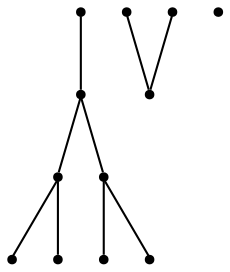 graph {
  node [shape=point,comment="{\"directed\":false,\"doi\":\"10.1007/978-3-540-70904-6_7\",\"figure\":\"7 (3)\"}"]

  v0 [pos="1434.6293650072676,448.40613471137146"]
  v1 [pos="1487.7517214752907,502.29356553819446"]
  v2 [pos="1557.367827943314,449.0164862738715"]
  v3 [pos="1399.5551235465116,306.7582236395941"]
  v4 [pos="1399.3259129723838,224.9081081814236"]
  v5 [pos="1462.8314861918602,244.49250962999133"]
  v6 [pos="1354.0435183502907,416.1894904242621"]
  v7 [pos="1354.0185274345931,543.2186550564236"]
  v8 [pos="1270.3780023619188,415.57894812689887"]
  v9 [pos="1242.3519304142442,387.13313208685975"]
  v10 [pos="1178.3869186046513,415.9601635403103"]
  v11 [pos="1162.8110919331396,519.0497504340278"]

  v0 -- v1 [id="-1",pos="1434.6293650072676,448.40613471137146 1436.613026889535,487.72574530707465 1467.5396984011627,482.4800279405382 1487.7517214752907,502.29356553819446"]
  v0 -- v2 [id="-2",pos="1434.6293650072676,448.40613471137146 1412.9169331395349,418.83841620551215 1513.1815043604652,448.78836737738715 1557.367827943314,449.0164862738715"]
  v6 -- v0 [id="-3",pos="1354.0435183502907,416.1894904242621 1434.6293650072676,448.40613471137146 1434.6293650072676,448.40613471137146 1434.6293650072676,448.40613471137146"]
  v11 -- v8 [id="-4",pos="1162.8110919331396,519.0497504340278 1203.890625,479.47582668728296 1250.5492369186047,413.3633083767361 1270.3780023619188,415.57894812689887"]
  v10 -- v8 [id="-5",pos="1178.3869186046513,415.9601635403103 1210.129324127907,416.0882737901476 1271.2447674418604,403.60912746853296 1270.3780023619188,415.57894812689887"]
  v3 -- v4 [id="-9",pos="1399.5551235465116,306.7582236395941 1371.759375,284.0674506293402 1398.9435138081394,255.11338975694446 1399.3259129723838,224.9081081814236"]
  v6 -- v3 [id="-11",pos="1354.0435183502907,416.1894904242621 1314.640316133721,437.07165188259546 1386.2411337209303,338.7468126085069 1399.5551235465116,306.7582236395941"]
  v3 -- v5 [id="-12",pos="1399.5551235465116,306.7582236395941 1418.159683866279,335.2299160427517 1438.1175690406976,268.35496690538196 1462.8314861918602,244.49250962999133"]
  v7 -- v6 [id="-13",pos="1354.0185274345931,543.2186550564236 1354.2977834302326,495.6966824001736 1349.8177325581396,460.01756456163196 1354.0435183502907,416.1894904242621"]
}